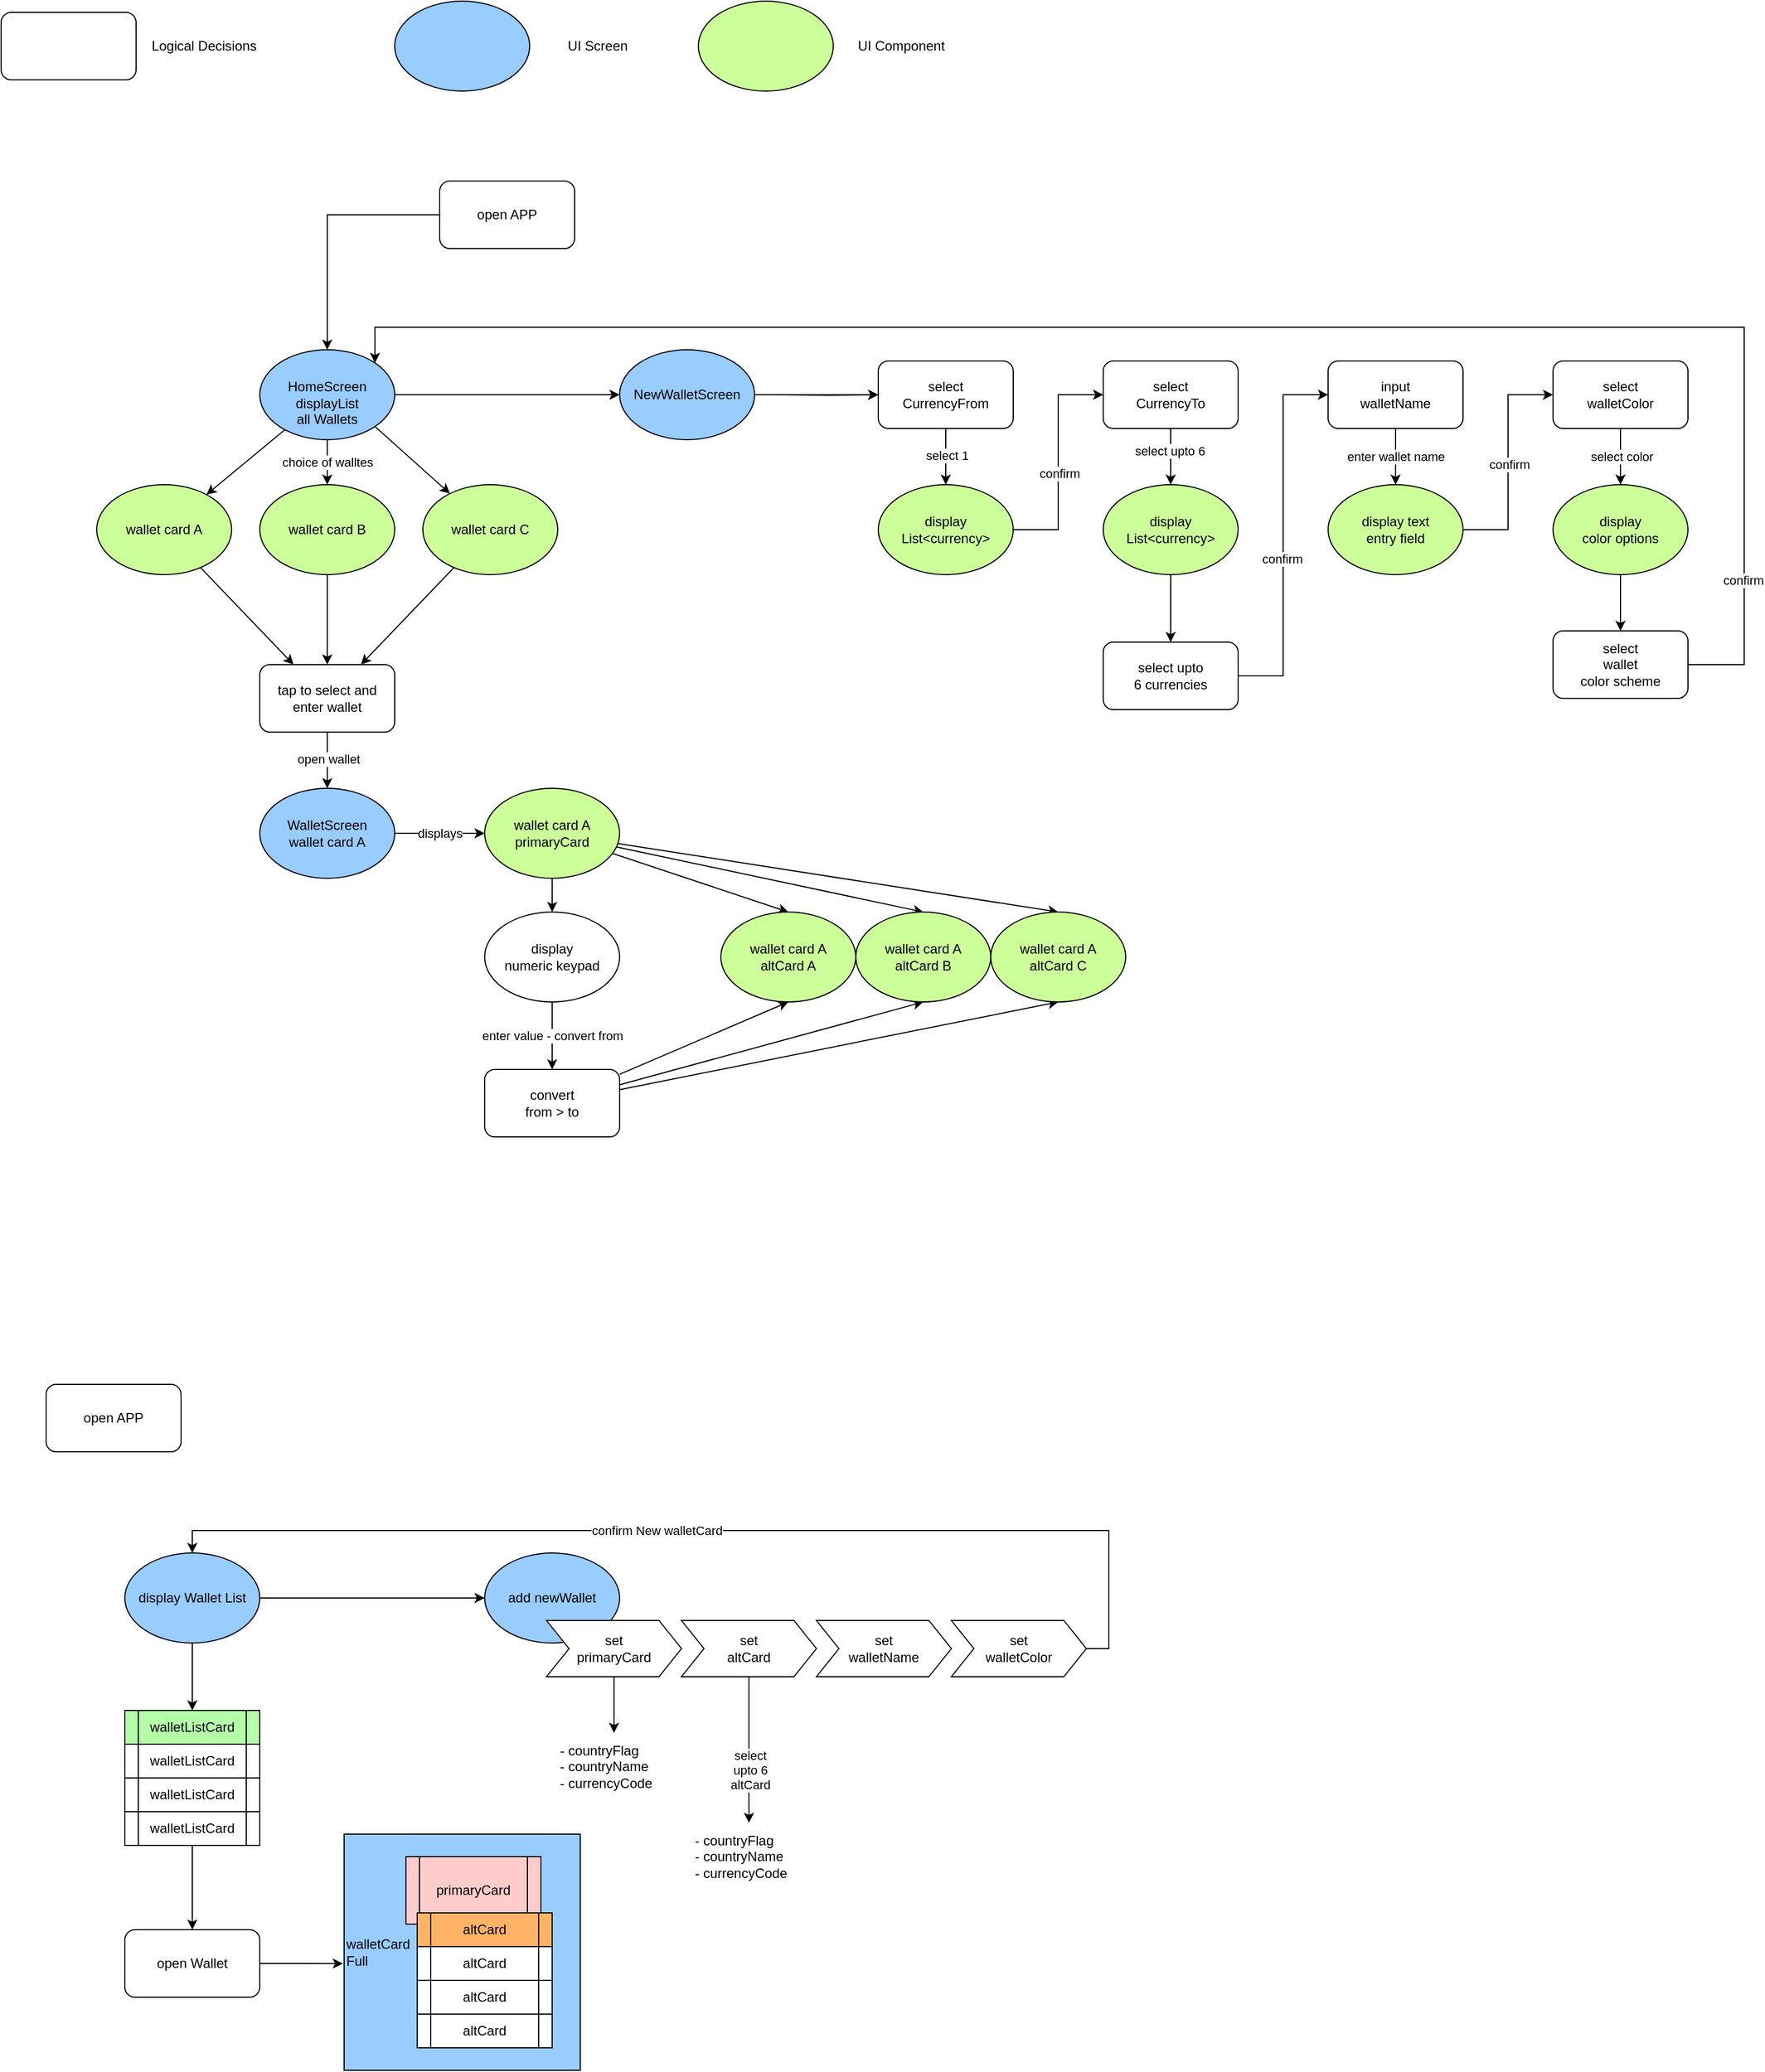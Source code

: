 <mxfile version="15.7.0" type="github">
  <diagram id="C5RBs43oDa-KdzZeNtuy" name="Page-1">
    <mxGraphModel dx="1279" dy="768" grid="1" gridSize="10" guides="1" tooltips="1" connect="1" arrows="1" fold="1" page="1" pageScale="1" pageWidth="1654" pageHeight="1169" math="0" shadow="0">
      <root>
        <mxCell id="WIyWlLk6GJQsqaUBKTNV-0" />
        <mxCell id="WIyWlLk6GJQsqaUBKTNV-1" parent="WIyWlLk6GJQsqaUBKTNV-0" />
        <mxCell id="PYnlJR85cqrQ8jzhMH3u-26" value="&lt;div align=&quot;center&quot;&gt;add newWallet&lt;/div&gt;" style="ellipse;whiteSpace=wrap;html=1;fillColor=#99CCFF;align=center;" vertex="1" parent="WIyWlLk6GJQsqaUBKTNV-1">
          <mxGeometry x="470" y="1410" width="120" height="80" as="geometry" />
        </mxCell>
        <mxCell id="PYnlJR85cqrQ8jzhMH3u-14" value="&lt;div align=&quot;left&quot;&gt;walletCard&lt;/div&gt;Full" style="rounded=0;whiteSpace=wrap;html=1;align=left;fillColor=#99CCFF;" vertex="1" parent="WIyWlLk6GJQsqaUBKTNV-1">
          <mxGeometry x="345" y="1660" width="210" height="210" as="geometry" />
        </mxCell>
        <mxCell id="bUmuCnkTtCqIRELtBbXz-1" value="" style="ellipse;whiteSpace=wrap;html=1;fillColor=#99CCFF;" parent="WIyWlLk6GJQsqaUBKTNV-1" vertex="1">
          <mxGeometry x="390" y="30" width="120" height="80" as="geometry" />
        </mxCell>
        <mxCell id="bUmuCnkTtCqIRELtBbXz-2" value="Logical Decisions" style="text;html=1;align=center;verticalAlign=middle;resizable=0;points=[];autosize=1;strokeColor=none;fillColor=none;" parent="WIyWlLk6GJQsqaUBKTNV-1" vertex="1">
          <mxGeometry x="165" y="60" width="110" height="20" as="geometry" />
        </mxCell>
        <mxCell id="bUmuCnkTtCqIRELtBbXz-3" value="UI Screen" style="text;html=1;align=center;verticalAlign=middle;resizable=0;points=[];autosize=1;strokeColor=none;fillColor=none;" parent="WIyWlLk6GJQsqaUBKTNV-1" vertex="1">
          <mxGeometry x="535" y="60" width="70" height="20" as="geometry" />
        </mxCell>
        <mxCell id="bUmuCnkTtCqIRELtBbXz-44" value="" style="rounded=1;whiteSpace=wrap;html=1;" parent="WIyWlLk6GJQsqaUBKTNV-1" vertex="1">
          <mxGeometry x="40" y="40" width="120" height="60" as="geometry" />
        </mxCell>
        <mxCell id="eP995ulbHq9WS8gDX0PH-6" style="edgeStyle=none;rounded=0;orthogonalLoop=1;jettySize=auto;html=1;" parent="WIyWlLk6GJQsqaUBKTNV-1" source="nm4fV4JeuhOYRiYcyH4O-1" target="nm4fV4JeuhOYRiYcyH4O-52" edge="1">
          <mxGeometry relative="1" as="geometry" />
        </mxCell>
        <mxCell id="eP995ulbHq9WS8gDX0PH-7" value="choice of walltes" style="edgeStyle=none;rounded=0;orthogonalLoop=1;jettySize=auto;html=1;" parent="WIyWlLk6GJQsqaUBKTNV-1" source="nm4fV4JeuhOYRiYcyH4O-1" target="eP995ulbHq9WS8gDX0PH-1" edge="1">
          <mxGeometry relative="1" as="geometry" />
        </mxCell>
        <mxCell id="eP995ulbHq9WS8gDX0PH-8" style="edgeStyle=none;rounded=0;orthogonalLoop=1;jettySize=auto;html=1;exitX=1;exitY=1;exitDx=0;exitDy=0;" parent="WIyWlLk6GJQsqaUBKTNV-1" source="nm4fV4JeuhOYRiYcyH4O-1" target="eP995ulbHq9WS8gDX0PH-0" edge="1">
          <mxGeometry relative="1" as="geometry" />
        </mxCell>
        <mxCell id="eP995ulbHq9WS8gDX0PH-27" style="edgeStyle=none;rounded=0;orthogonalLoop=1;jettySize=auto;html=1;" parent="WIyWlLk6GJQsqaUBKTNV-1" source="nm4fV4JeuhOYRiYcyH4O-1" target="eP995ulbHq9WS8gDX0PH-25" edge="1">
          <mxGeometry relative="1" as="geometry" />
        </mxCell>
        <mxCell id="nm4fV4JeuhOYRiYcyH4O-1" value="&lt;div&gt;&lt;br&gt;&lt;/div&gt;&lt;div&gt;HomeScreen&lt;br&gt;&lt;/div&gt;&lt;div&gt;displayList&lt;/div&gt;&lt;div&gt;all Wallets&lt;br&gt;&lt;/div&gt;" style="ellipse;whiteSpace=wrap;html=1;fillColor=#99CCFF;" parent="WIyWlLk6GJQsqaUBKTNV-1" vertex="1">
          <mxGeometry x="270" y="340" width="120" height="80" as="geometry" />
        </mxCell>
        <mxCell id="nm4fV4JeuhOYRiYcyH4O-31" value="" style="edgeStyle=orthogonalEdgeStyle;rounded=0;orthogonalLoop=1;jettySize=auto;html=1;" parent="WIyWlLk6GJQsqaUBKTNV-1" target="nm4fV4JeuhOYRiYcyH4O-3" edge="1">
          <mxGeometry relative="1" as="geometry">
            <mxPoint x="730" y="380" as="sourcePoint" />
          </mxGeometry>
        </mxCell>
        <mxCell id="nm4fV4JeuhOYRiYcyH4O-3" value="&lt;div&gt;select&lt;/div&gt;&lt;div&gt;CurrencyFrom&lt;/div&gt;" style="rounded=1;whiteSpace=wrap;html=1;" parent="WIyWlLk6GJQsqaUBKTNV-1" vertex="1">
          <mxGeometry x="820" y="350" width="120" height="60" as="geometry" />
        </mxCell>
        <mxCell id="nm4fV4JeuhOYRiYcyH4O-25" value="enter wallet name" style="edgeStyle=orthogonalEdgeStyle;rounded=0;orthogonalLoop=1;jettySize=auto;html=1;entryX=0.5;entryY=0;entryDx=0;entryDy=0;" parent="WIyWlLk6GJQsqaUBKTNV-1" source="nm4fV4JeuhOYRiYcyH4O-4" target="nm4fV4JeuhOYRiYcyH4O-24" edge="1">
          <mxGeometry relative="1" as="geometry" />
        </mxCell>
        <mxCell id="nm4fV4JeuhOYRiYcyH4O-4" value="&lt;div&gt;input&lt;/div&gt;&lt;div&gt;walletName&lt;br&gt;&lt;/div&gt;" style="rounded=1;whiteSpace=wrap;html=1;" parent="WIyWlLk6GJQsqaUBKTNV-1" vertex="1">
          <mxGeometry x="1220" y="350" width="120" height="60" as="geometry" />
        </mxCell>
        <mxCell id="nm4fV4JeuhOYRiYcyH4O-18" style="edgeStyle=orthogonalEdgeStyle;rounded=0;orthogonalLoop=1;jettySize=auto;html=1;entryX=0.5;entryY=0;entryDx=0;entryDy=0;" parent="WIyWlLk6GJQsqaUBKTNV-1" source="nm4fV4JeuhOYRiYcyH4O-5" target="nm4fV4JeuhOYRiYcyH4O-14" edge="1">
          <mxGeometry relative="1" as="geometry" />
        </mxCell>
        <mxCell id="nm4fV4JeuhOYRiYcyH4O-19" value="select upto 6" style="edgeLabel;html=1;align=center;verticalAlign=middle;resizable=0;points=[];" parent="nm4fV4JeuhOYRiYcyH4O-18" vertex="1" connectable="0">
          <mxGeometry x="-0.202" y="-1" relative="1" as="geometry">
            <mxPoint as="offset" />
          </mxGeometry>
        </mxCell>
        <mxCell id="nm4fV4JeuhOYRiYcyH4O-5" value="&lt;div&gt;select&lt;/div&gt;&lt;div&gt;CurrencyTo&lt;/div&gt;" style="rounded=1;whiteSpace=wrap;html=1;" parent="WIyWlLk6GJQsqaUBKTNV-1" vertex="1">
          <mxGeometry x="1020" y="350" width="120" height="60" as="geometry" />
        </mxCell>
        <mxCell id="nm4fV4JeuhOYRiYcyH4O-28" style="edgeStyle=orthogonalEdgeStyle;rounded=0;orthogonalLoop=1;jettySize=auto;html=1;entryX=0.5;entryY=0;entryDx=0;entryDy=0;" parent="WIyWlLk6GJQsqaUBKTNV-1" source="nm4fV4JeuhOYRiYcyH4O-8" target="nm4fV4JeuhOYRiYcyH4O-27" edge="1">
          <mxGeometry relative="1" as="geometry" />
        </mxCell>
        <mxCell id="nm4fV4JeuhOYRiYcyH4O-30" value="select color" style="edgeLabel;html=1;align=center;verticalAlign=middle;resizable=0;points=[];" parent="nm4fV4JeuhOYRiYcyH4O-28" vertex="1" connectable="0">
          <mxGeometry x="-0.017" y="1" relative="1" as="geometry">
            <mxPoint as="offset" />
          </mxGeometry>
        </mxCell>
        <mxCell id="nm4fV4JeuhOYRiYcyH4O-33" style="edgeStyle=orthogonalEdgeStyle;rounded=0;orthogonalLoop=1;jettySize=auto;html=1;entryX=1;entryY=0;entryDx=0;entryDy=0;exitX=1;exitY=0.5;exitDx=0;exitDy=0;" parent="WIyWlLk6GJQsqaUBKTNV-1" source="eP995ulbHq9WS8gDX0PH-32" target="nm4fV4JeuhOYRiYcyH4O-1" edge="1">
          <mxGeometry relative="1" as="geometry">
            <Array as="points">
              <mxPoint x="1590" y="620" />
              <mxPoint x="1590" y="320" />
              <mxPoint x="372" y="320" />
            </Array>
          </mxGeometry>
        </mxCell>
        <mxCell id="nm4fV4JeuhOYRiYcyH4O-50" value="confirm" style="edgeLabel;html=1;align=center;verticalAlign=middle;resizable=0;points=[];fillColor=none;" parent="nm4fV4JeuhOYRiYcyH4O-33" vertex="1" connectable="0">
          <mxGeometry x="-0.843" y="1" relative="1" as="geometry">
            <mxPoint as="offset" />
          </mxGeometry>
        </mxCell>
        <mxCell id="nm4fV4JeuhOYRiYcyH4O-8" value="&lt;div&gt;select&lt;/div&gt;&lt;div&gt;walletColor&lt;br&gt;&lt;/div&gt;" style="rounded=1;whiteSpace=wrap;html=1;" parent="WIyWlLk6GJQsqaUBKTNV-1" vertex="1">
          <mxGeometry x="1420" y="350" width="120" height="60" as="geometry" />
        </mxCell>
        <mxCell id="nm4fV4JeuhOYRiYcyH4O-9" value="" style="endArrow=classic;html=1;rounded=0;exitX=1;exitY=0.5;exitDx=0;exitDy=0;entryX=0;entryY=0.5;entryDx=0;entryDy=0;startArrow=none;" parent="WIyWlLk6GJQsqaUBKTNV-1" source="eP995ulbHq9WS8gDX0PH-25" target="nm4fV4JeuhOYRiYcyH4O-3" edge="1">
          <mxGeometry width="50" height="50" relative="1" as="geometry">
            <mxPoint x="610" y="380" as="sourcePoint" />
            <mxPoint x="1300" y="530" as="targetPoint" />
          </mxGeometry>
        </mxCell>
        <mxCell id="nm4fV4JeuhOYRiYcyH4O-21" style="edgeStyle=orthogonalEdgeStyle;rounded=0;orthogonalLoop=1;jettySize=auto;html=1;entryX=0;entryY=0.5;entryDx=0;entryDy=0;" parent="WIyWlLk6GJQsqaUBKTNV-1" source="nm4fV4JeuhOYRiYcyH4O-10" target="nm4fV4JeuhOYRiYcyH4O-5" edge="1">
          <mxGeometry relative="1" as="geometry" />
        </mxCell>
        <mxCell id="nm4fV4JeuhOYRiYcyH4O-22" value="confirm" style="edgeLabel;html=1;align=center;verticalAlign=middle;resizable=0;points=[];" parent="nm4fV4JeuhOYRiYcyH4O-21" vertex="1" connectable="0">
          <mxGeometry x="-0.095" y="-1" relative="1" as="geometry">
            <mxPoint as="offset" />
          </mxGeometry>
        </mxCell>
        <mxCell id="nm4fV4JeuhOYRiYcyH4O-10" value="&lt;div&gt;display List&amp;lt;currency&amp;gt;&lt;/div&gt;" style="ellipse;whiteSpace=wrap;html=1;fillColor=#CCFF99;" parent="WIyWlLk6GJQsqaUBKTNV-1" vertex="1">
          <mxGeometry x="820" y="460" width="120" height="80" as="geometry" />
        </mxCell>
        <mxCell id="nm4fV4JeuhOYRiYcyH4O-11" value="" style="endArrow=classic;html=1;rounded=0;exitX=0.5;exitY=1;exitDx=0;exitDy=0;" parent="WIyWlLk6GJQsqaUBKTNV-1" source="nm4fV4JeuhOYRiYcyH4O-3" target="nm4fV4JeuhOYRiYcyH4O-10" edge="1">
          <mxGeometry width="50" height="50" relative="1" as="geometry">
            <mxPoint x="750" y="500" as="sourcePoint" />
            <mxPoint x="800" y="450" as="targetPoint" />
          </mxGeometry>
        </mxCell>
        <mxCell id="nm4fV4JeuhOYRiYcyH4O-15" value="select 1" style="edgeLabel;html=1;align=center;verticalAlign=middle;resizable=0;points=[];" parent="nm4fV4JeuhOYRiYcyH4O-11" vertex="1" connectable="0">
          <mxGeometry x="-0.05" y="1" relative="1" as="geometry">
            <mxPoint as="offset" />
          </mxGeometry>
        </mxCell>
        <mxCell id="nm4fV4JeuhOYRiYcyH4O-20" style="edgeStyle=orthogonalEdgeStyle;rounded=0;orthogonalLoop=1;jettySize=auto;html=1;entryX=0;entryY=0.5;entryDx=0;entryDy=0;exitX=1;exitY=0.5;exitDx=0;exitDy=0;" parent="WIyWlLk6GJQsqaUBKTNV-1" source="eP995ulbHq9WS8gDX0PH-30" target="nm4fV4JeuhOYRiYcyH4O-4" edge="1">
          <mxGeometry relative="1" as="geometry" />
        </mxCell>
        <mxCell id="nm4fV4JeuhOYRiYcyH4O-23" value="confirm" style="edgeLabel;html=1;align=center;verticalAlign=middle;resizable=0;points=[];fillColor=#CCFF99;" parent="nm4fV4JeuhOYRiYcyH4O-20" vertex="1" connectable="0">
          <mxGeometry x="-0.123" y="1" relative="1" as="geometry">
            <mxPoint as="offset" />
          </mxGeometry>
        </mxCell>
        <mxCell id="eP995ulbHq9WS8gDX0PH-31" style="edgeStyle=none;rounded=0;orthogonalLoop=1;jettySize=auto;html=1;entryX=0.5;entryY=0;entryDx=0;entryDy=0;" parent="WIyWlLk6GJQsqaUBKTNV-1" source="nm4fV4JeuhOYRiYcyH4O-14" target="eP995ulbHq9WS8gDX0PH-30" edge="1">
          <mxGeometry relative="1" as="geometry" />
        </mxCell>
        <mxCell id="nm4fV4JeuhOYRiYcyH4O-14" value="display List&amp;lt;currency&amp;gt;" style="ellipse;whiteSpace=wrap;html=1;fillColor=#CCFF99;" parent="WIyWlLk6GJQsqaUBKTNV-1" vertex="1">
          <mxGeometry x="1020" y="460" width="120" height="80" as="geometry" />
        </mxCell>
        <mxCell id="nm4fV4JeuhOYRiYcyH4O-26" style="edgeStyle=orthogonalEdgeStyle;rounded=0;orthogonalLoop=1;jettySize=auto;html=1;entryX=0;entryY=0.5;entryDx=0;entryDy=0;" parent="WIyWlLk6GJQsqaUBKTNV-1" source="nm4fV4JeuhOYRiYcyH4O-24" target="nm4fV4JeuhOYRiYcyH4O-8" edge="1">
          <mxGeometry relative="1" as="geometry" />
        </mxCell>
        <mxCell id="nm4fV4JeuhOYRiYcyH4O-29" value="confirm" style="edgeLabel;html=1;align=center;verticalAlign=middle;resizable=0;points=[];" parent="nm4fV4JeuhOYRiYcyH4O-26" vertex="1" connectable="0">
          <mxGeometry x="-0.017" y="-1" relative="1" as="geometry">
            <mxPoint as="offset" />
          </mxGeometry>
        </mxCell>
        <mxCell id="nm4fV4JeuhOYRiYcyH4O-24" value="&lt;div&gt;display text &lt;br&gt;&lt;/div&gt;&lt;div&gt;entry field&lt;/div&gt;" style="ellipse;whiteSpace=wrap;html=1;fillColor=#CCFF99;" parent="WIyWlLk6GJQsqaUBKTNV-1" vertex="1">
          <mxGeometry x="1220" y="460" width="120" height="80" as="geometry" />
        </mxCell>
        <mxCell id="eP995ulbHq9WS8gDX0PH-33" style="edgeStyle=none;rounded=0;orthogonalLoop=1;jettySize=auto;html=1;" parent="WIyWlLk6GJQsqaUBKTNV-1" source="nm4fV4JeuhOYRiYcyH4O-27" target="eP995ulbHq9WS8gDX0PH-32" edge="1">
          <mxGeometry relative="1" as="geometry" />
        </mxCell>
        <mxCell id="nm4fV4JeuhOYRiYcyH4O-27" value="&lt;div&gt;display &lt;br&gt;&lt;/div&gt;&lt;div&gt;color options&lt;br&gt;&lt;/div&gt;" style="ellipse;whiteSpace=wrap;html=1;fillColor=#CCFF99;" parent="WIyWlLk6GJQsqaUBKTNV-1" vertex="1">
          <mxGeometry x="1420" y="460" width="120" height="80" as="geometry" />
        </mxCell>
        <mxCell id="eP995ulbHq9WS8gDX0PH-21" value="enter value - convert from" style="edgeStyle=none;rounded=0;orthogonalLoop=1;jettySize=auto;html=1;entryX=0.5;entryY=0;entryDx=0;entryDy=0;" parent="WIyWlLk6GJQsqaUBKTNV-1" source="nm4fV4JeuhOYRiYcyH4O-39" target="nm4fV4JeuhOYRiYcyH4O-41" edge="1">
          <mxGeometry relative="1" as="geometry" />
        </mxCell>
        <mxCell id="nm4fV4JeuhOYRiYcyH4O-39" value="&lt;div&gt;display&lt;/div&gt;&lt;div&gt;numeric keypad&lt;br&gt;&lt;/div&gt;" style="ellipse;whiteSpace=wrap;html=1;" parent="WIyWlLk6GJQsqaUBKTNV-1" vertex="1">
          <mxGeometry x="470" y="840" width="120" height="80" as="geometry" />
        </mxCell>
        <mxCell id="eP995ulbHq9WS8gDX0PH-22" style="edgeStyle=none;rounded=0;orthogonalLoop=1;jettySize=auto;html=1;entryX=0.5;entryY=1;entryDx=0;entryDy=0;" parent="WIyWlLk6GJQsqaUBKTNV-1" source="nm4fV4JeuhOYRiYcyH4O-41" target="eP995ulbHq9WS8gDX0PH-13" edge="1">
          <mxGeometry relative="1" as="geometry" />
        </mxCell>
        <mxCell id="eP995ulbHq9WS8gDX0PH-23" style="edgeStyle=none;rounded=0;orthogonalLoop=1;jettySize=auto;html=1;entryX=0.5;entryY=1;entryDx=0;entryDy=0;" parent="WIyWlLk6GJQsqaUBKTNV-1" source="nm4fV4JeuhOYRiYcyH4O-41" target="eP995ulbHq9WS8gDX0PH-14" edge="1">
          <mxGeometry relative="1" as="geometry" />
        </mxCell>
        <mxCell id="eP995ulbHq9WS8gDX0PH-24" style="edgeStyle=none;rounded=0;orthogonalLoop=1;jettySize=auto;html=1;entryX=0.5;entryY=1;entryDx=0;entryDy=0;" parent="WIyWlLk6GJQsqaUBKTNV-1" source="nm4fV4JeuhOYRiYcyH4O-41" target="eP995ulbHq9WS8gDX0PH-15" edge="1">
          <mxGeometry relative="1" as="geometry" />
        </mxCell>
        <mxCell id="nm4fV4JeuhOYRiYcyH4O-41" value="&lt;div&gt;convert &lt;br&gt;&lt;/div&gt;&lt;div&gt;from &amp;gt; to&lt;br&gt;&lt;/div&gt;" style="rounded=1;whiteSpace=wrap;html=1;" parent="WIyWlLk6GJQsqaUBKTNV-1" vertex="1">
          <mxGeometry x="470" y="980" width="120" height="60" as="geometry" />
        </mxCell>
        <mxCell id="nm4fV4JeuhOYRiYcyH4O-47" style="edgeStyle=orthogonalEdgeStyle;rounded=0;orthogonalLoop=1;jettySize=auto;html=1;entryX=0.5;entryY=0;entryDx=0;entryDy=0;" parent="WIyWlLk6GJQsqaUBKTNV-1" source="nm4fV4JeuhOYRiYcyH4O-46" target="nm4fV4JeuhOYRiYcyH4O-1" edge="1">
          <mxGeometry relative="1" as="geometry" />
        </mxCell>
        <mxCell id="nm4fV4JeuhOYRiYcyH4O-46" value="open APP" style="rounded=1;whiteSpace=wrap;html=1;" parent="WIyWlLk6GJQsqaUBKTNV-1" vertex="1">
          <mxGeometry x="430" y="190" width="120" height="60" as="geometry" />
        </mxCell>
        <mxCell id="eP995ulbHq9WS8gDX0PH-3" style="rounded=0;orthogonalLoop=1;jettySize=auto;html=1;entryX=0.25;entryY=0;entryDx=0;entryDy=0;" parent="WIyWlLk6GJQsqaUBKTNV-1" source="nm4fV4JeuhOYRiYcyH4O-52" target="eP995ulbHq9WS8gDX0PH-2" edge="1">
          <mxGeometry relative="1" as="geometry" />
        </mxCell>
        <mxCell id="nm4fV4JeuhOYRiYcyH4O-52" value="wallet card A" style="ellipse;whiteSpace=wrap;html=1;fillColor=#CCFF99;" parent="WIyWlLk6GJQsqaUBKTNV-1" vertex="1">
          <mxGeometry x="125" y="460" width="120" height="80" as="geometry" />
        </mxCell>
        <mxCell id="eP995ulbHq9WS8gDX0PH-5" style="edgeStyle=none;rounded=0;orthogonalLoop=1;jettySize=auto;html=1;entryX=0.75;entryY=0;entryDx=0;entryDy=0;" parent="WIyWlLk6GJQsqaUBKTNV-1" source="eP995ulbHq9WS8gDX0PH-0" target="eP995ulbHq9WS8gDX0PH-2" edge="1">
          <mxGeometry relative="1" as="geometry" />
        </mxCell>
        <mxCell id="eP995ulbHq9WS8gDX0PH-0" value="wallet card C" style="ellipse;whiteSpace=wrap;html=1;fillColor=#CCFF99;" parent="WIyWlLk6GJQsqaUBKTNV-1" vertex="1">
          <mxGeometry x="415" y="460" width="120" height="80" as="geometry" />
        </mxCell>
        <mxCell id="eP995ulbHq9WS8gDX0PH-4" style="edgeStyle=none;rounded=0;orthogonalLoop=1;jettySize=auto;html=1;entryX=0.5;entryY=0;entryDx=0;entryDy=0;" parent="WIyWlLk6GJQsqaUBKTNV-1" source="eP995ulbHq9WS8gDX0PH-1" target="eP995ulbHq9WS8gDX0PH-2" edge="1">
          <mxGeometry relative="1" as="geometry">
            <mxPoint x="335" y="610" as="targetPoint" />
          </mxGeometry>
        </mxCell>
        <mxCell id="eP995ulbHq9WS8gDX0PH-1" value="wallet card B" style="ellipse;whiteSpace=wrap;html=1;fillColor=#CCFF99;" parent="WIyWlLk6GJQsqaUBKTNV-1" vertex="1">
          <mxGeometry x="270" y="460" width="120" height="80" as="geometry" />
        </mxCell>
        <mxCell id="eP995ulbHq9WS8gDX0PH-10" style="edgeStyle=none;rounded=0;orthogonalLoop=1;jettySize=auto;html=1;entryX=0.5;entryY=0;entryDx=0;entryDy=0;" parent="WIyWlLk6GJQsqaUBKTNV-1" source="eP995ulbHq9WS8gDX0PH-2" target="eP995ulbHq9WS8gDX0PH-9" edge="1">
          <mxGeometry relative="1" as="geometry" />
        </mxCell>
        <mxCell id="eP995ulbHq9WS8gDX0PH-11" value="open wallet" style="edgeLabel;html=1;align=center;verticalAlign=middle;resizable=0;points=[];" parent="eP995ulbHq9WS8gDX0PH-10" vertex="1" connectable="0">
          <mxGeometry x="-0.04" y="1" relative="1" as="geometry">
            <mxPoint as="offset" />
          </mxGeometry>
        </mxCell>
        <mxCell id="eP995ulbHq9WS8gDX0PH-2" value="tap to select and enter wallet" style="rounded=1;whiteSpace=wrap;html=1;" parent="WIyWlLk6GJQsqaUBKTNV-1" vertex="1">
          <mxGeometry x="270" y="620" width="120" height="60" as="geometry" />
        </mxCell>
        <mxCell id="eP995ulbHq9WS8gDX0PH-16" value="displays" style="edgeStyle=none;rounded=0;orthogonalLoop=1;jettySize=auto;html=1;entryX=0;entryY=0.5;entryDx=0;entryDy=0;" parent="WIyWlLk6GJQsqaUBKTNV-1" source="eP995ulbHq9WS8gDX0PH-9" target="eP995ulbHq9WS8gDX0PH-12" edge="1">
          <mxGeometry relative="1" as="geometry" />
        </mxCell>
        <mxCell id="eP995ulbHq9WS8gDX0PH-9" value="&lt;div&gt;WalletScreen&lt;br&gt;&lt;/div&gt;&lt;div&gt;wallet card A&lt;/div&gt;" style="ellipse;whiteSpace=wrap;html=1;fillColor=#99CCFF;" parent="WIyWlLk6GJQsqaUBKTNV-1" vertex="1">
          <mxGeometry x="270" y="730" width="120" height="80" as="geometry" />
        </mxCell>
        <mxCell id="eP995ulbHq9WS8gDX0PH-17" style="edgeStyle=none;rounded=0;orthogonalLoop=1;jettySize=auto;html=1;entryX=0.5;entryY=0;entryDx=0;entryDy=0;" parent="WIyWlLk6GJQsqaUBKTNV-1" source="eP995ulbHq9WS8gDX0PH-12" target="eP995ulbHq9WS8gDX0PH-13" edge="1">
          <mxGeometry relative="1" as="geometry" />
        </mxCell>
        <mxCell id="eP995ulbHq9WS8gDX0PH-18" style="edgeStyle=none;rounded=0;orthogonalLoop=1;jettySize=auto;html=1;entryX=0.5;entryY=0;entryDx=0;entryDy=0;" parent="WIyWlLk6GJQsqaUBKTNV-1" source="eP995ulbHq9WS8gDX0PH-12" target="eP995ulbHq9WS8gDX0PH-14" edge="1">
          <mxGeometry relative="1" as="geometry" />
        </mxCell>
        <mxCell id="eP995ulbHq9WS8gDX0PH-19" style="edgeStyle=none;rounded=0;orthogonalLoop=1;jettySize=auto;html=1;entryX=0.5;entryY=0;entryDx=0;entryDy=0;" parent="WIyWlLk6GJQsqaUBKTNV-1" source="eP995ulbHq9WS8gDX0PH-12" target="eP995ulbHq9WS8gDX0PH-15" edge="1">
          <mxGeometry relative="1" as="geometry" />
        </mxCell>
        <mxCell id="eP995ulbHq9WS8gDX0PH-20" style="edgeStyle=none;rounded=0;orthogonalLoop=1;jettySize=auto;html=1;entryX=0.5;entryY=0;entryDx=0;entryDy=0;" parent="WIyWlLk6GJQsqaUBKTNV-1" source="eP995ulbHq9WS8gDX0PH-12" target="nm4fV4JeuhOYRiYcyH4O-39" edge="1">
          <mxGeometry relative="1" as="geometry" />
        </mxCell>
        <mxCell id="eP995ulbHq9WS8gDX0PH-12" value="&lt;div&gt;wallet card A&lt;/div&gt;primaryCard" style="ellipse;whiteSpace=wrap;html=1;fillColor=#CCFF99;" parent="WIyWlLk6GJQsqaUBKTNV-1" vertex="1">
          <mxGeometry x="470" y="730" width="120" height="80" as="geometry" />
        </mxCell>
        <mxCell id="eP995ulbHq9WS8gDX0PH-13" value="&lt;div&gt;wallet card A&lt;/div&gt;altCard A" style="ellipse;whiteSpace=wrap;html=1;fillColor=#CCFF99;" parent="WIyWlLk6GJQsqaUBKTNV-1" vertex="1">
          <mxGeometry x="680" y="840" width="120" height="80" as="geometry" />
        </mxCell>
        <mxCell id="eP995ulbHq9WS8gDX0PH-14" value="&lt;div&gt;wallet card A&lt;/div&gt;altCard B" style="ellipse;whiteSpace=wrap;html=1;fillColor=#CCFF99;" parent="WIyWlLk6GJQsqaUBKTNV-1" vertex="1">
          <mxGeometry x="800" y="840" width="120" height="80" as="geometry" />
        </mxCell>
        <mxCell id="eP995ulbHq9WS8gDX0PH-15" value="&lt;div&gt;wallet card A&lt;/div&gt;altCard C" style="ellipse;whiteSpace=wrap;html=1;fillColor=#CCFF99;" parent="WIyWlLk6GJQsqaUBKTNV-1" vertex="1">
          <mxGeometry x="920" y="840" width="120" height="80" as="geometry" />
        </mxCell>
        <mxCell id="eP995ulbHq9WS8gDX0PH-25" value="NewWalletScreen" style="ellipse;whiteSpace=wrap;html=1;fillColor=#99CCFF;" parent="WIyWlLk6GJQsqaUBKTNV-1" vertex="1">
          <mxGeometry x="590" y="340" width="120" height="80" as="geometry" />
        </mxCell>
        <mxCell id="eP995ulbHq9WS8gDX0PH-28" value="" style="ellipse;whiteSpace=wrap;html=1;fillColor=#CCFF99;" parent="WIyWlLk6GJQsqaUBKTNV-1" vertex="1">
          <mxGeometry x="660" y="30" width="120" height="80" as="geometry" />
        </mxCell>
        <mxCell id="eP995ulbHq9WS8gDX0PH-29" value="UI Component" style="text;html=1;align=center;verticalAlign=middle;resizable=0;points=[];autosize=1;strokeColor=none;fillColor=none;" parent="WIyWlLk6GJQsqaUBKTNV-1" vertex="1">
          <mxGeometry x="795" y="60" width="90" height="20" as="geometry" />
        </mxCell>
        <mxCell id="eP995ulbHq9WS8gDX0PH-30" value="&lt;div&gt;select upto &lt;br&gt;&lt;/div&gt;&lt;div&gt;6 currencies&lt;br&gt;&lt;/div&gt;" style="rounded=1;whiteSpace=wrap;html=1;" parent="WIyWlLk6GJQsqaUBKTNV-1" vertex="1">
          <mxGeometry x="1020" y="600" width="120" height="60" as="geometry" />
        </mxCell>
        <mxCell id="eP995ulbHq9WS8gDX0PH-32" value="&lt;div&gt;select &lt;br&gt;&lt;/div&gt;wallet&lt;div&gt;color scheme&lt;br&gt;&lt;/div&gt;" style="rounded=1;whiteSpace=wrap;html=1;" parent="WIyWlLk6GJQsqaUBKTNV-1" vertex="1">
          <mxGeometry x="1420" y="590" width="120" height="60" as="geometry" />
        </mxCell>
        <mxCell id="PYnlJR85cqrQ8jzhMH3u-0" value="open APP" style="rounded=1;whiteSpace=wrap;html=1;" vertex="1" parent="WIyWlLk6GJQsqaUBKTNV-1">
          <mxGeometry x="80" y="1260" width="120" height="60" as="geometry" />
        </mxCell>
        <mxCell id="PYnlJR85cqrQ8jzhMH3u-22" style="edgeStyle=orthogonalEdgeStyle;rounded=0;orthogonalLoop=1;jettySize=auto;html=1;entryX=0;entryY=0.5;entryDx=0;entryDy=0;" edge="1" parent="WIyWlLk6GJQsqaUBKTNV-1" source="PYnlJR85cqrQ8jzhMH3u-1" target="PYnlJR85cqrQ8jzhMH3u-26">
          <mxGeometry relative="1" as="geometry">
            <mxPoint x="475" y="1450" as="targetPoint" />
          </mxGeometry>
        </mxCell>
        <mxCell id="PYnlJR85cqrQ8jzhMH3u-36" style="edgeStyle=orthogonalEdgeStyle;rounded=0;orthogonalLoop=1;jettySize=auto;html=1;" edge="1" parent="WIyWlLk6GJQsqaUBKTNV-1" source="PYnlJR85cqrQ8jzhMH3u-1" target="PYnlJR85cqrQ8jzhMH3u-28">
          <mxGeometry relative="1" as="geometry" />
        </mxCell>
        <mxCell id="PYnlJR85cqrQ8jzhMH3u-1" value="display Wallet List" style="ellipse;whiteSpace=wrap;html=1;fillColor=#99CCFF;" vertex="1" parent="WIyWlLk6GJQsqaUBKTNV-1">
          <mxGeometry x="150" y="1410" width="120" height="80" as="geometry" />
        </mxCell>
        <mxCell id="PYnlJR85cqrQ8jzhMH3u-21" style="edgeStyle=orthogonalEdgeStyle;rounded=0;orthogonalLoop=1;jettySize=auto;html=1;entryX=-0.005;entryY=0.548;entryDx=0;entryDy=0;entryPerimeter=0;" edge="1" parent="WIyWlLk6GJQsqaUBKTNV-1" source="PYnlJR85cqrQ8jzhMH3u-2" target="PYnlJR85cqrQ8jzhMH3u-14">
          <mxGeometry relative="1" as="geometry" />
        </mxCell>
        <mxCell id="PYnlJR85cqrQ8jzhMH3u-2" value="open Wallet" style="rounded=1;whiteSpace=wrap;html=1;" vertex="1" parent="WIyWlLk6GJQsqaUBKTNV-1">
          <mxGeometry x="150" y="1745" width="120" height="60" as="geometry" />
        </mxCell>
        <mxCell id="PYnlJR85cqrQ8jzhMH3u-5" value="primaryCard" style="shape=process;whiteSpace=wrap;html=1;backgroundOutline=1;fillColor=#FFCCCC;" vertex="1" parent="WIyWlLk6GJQsqaUBKTNV-1">
          <mxGeometry x="400" y="1680" width="120" height="60" as="geometry" />
        </mxCell>
        <mxCell id="PYnlJR85cqrQ8jzhMH3u-6" value="altCard" style="shape=process;whiteSpace=wrap;html=1;backgroundOutline=1;" vertex="1" parent="WIyWlLk6GJQsqaUBKTNV-1">
          <mxGeometry x="410" y="1760" width="120" height="30" as="geometry" />
        </mxCell>
        <mxCell id="PYnlJR85cqrQ8jzhMH3u-7" value="altCard" style="shape=process;whiteSpace=wrap;html=1;backgroundOutline=1;fillColor=#FFB366;" vertex="1" parent="WIyWlLk6GJQsqaUBKTNV-1">
          <mxGeometry x="410" y="1730" width="120" height="30" as="geometry" />
        </mxCell>
        <mxCell id="PYnlJR85cqrQ8jzhMH3u-8" value="altCard" style="shape=process;whiteSpace=wrap;html=1;backgroundOutline=1;" vertex="1" parent="WIyWlLk6GJQsqaUBKTNV-1">
          <mxGeometry x="410" y="1820" width="120" height="30" as="geometry" />
        </mxCell>
        <mxCell id="PYnlJR85cqrQ8jzhMH3u-9" value="altCard" style="shape=process;whiteSpace=wrap;html=1;backgroundOutline=1;" vertex="1" parent="WIyWlLk6GJQsqaUBKTNV-1">
          <mxGeometry x="410" y="1790" width="120" height="30" as="geometry" />
        </mxCell>
        <mxCell id="PYnlJR85cqrQ8jzhMH3u-18" style="edgeStyle=orthogonalEdgeStyle;rounded=0;orthogonalLoop=1;jettySize=auto;html=1;" edge="1" parent="WIyWlLk6GJQsqaUBKTNV-1" source="PYnlJR85cqrQ8jzhMH3u-10" target="PYnlJR85cqrQ8jzhMH3u-17">
          <mxGeometry relative="1" as="geometry" />
        </mxCell>
        <mxCell id="PYnlJR85cqrQ8jzhMH3u-19" value="&lt;div&gt;select&lt;/div&gt;&lt;div&gt;upto 6&lt;/div&gt;&lt;div&gt;altCard&lt;/div&gt;" style="edgeLabel;html=1;align=center;verticalAlign=middle;resizable=0;points=[];" vertex="1" connectable="0" parent="PYnlJR85cqrQ8jzhMH3u-18">
          <mxGeometry x="0.267" y="1" relative="1" as="geometry">
            <mxPoint as="offset" />
          </mxGeometry>
        </mxCell>
        <mxCell id="PYnlJR85cqrQ8jzhMH3u-10" value="&lt;div&gt;set &lt;br&gt;&lt;/div&gt;&lt;div&gt;altCard&lt;/div&gt;" style="shape=step;perimeter=stepPerimeter;whiteSpace=wrap;html=1;fixedSize=1;" vertex="1" parent="WIyWlLk6GJQsqaUBKTNV-1">
          <mxGeometry x="645" y="1470" width="120" height="50" as="geometry" />
        </mxCell>
        <mxCell id="PYnlJR85cqrQ8jzhMH3u-16" style="edgeStyle=orthogonalEdgeStyle;rounded=0;orthogonalLoop=1;jettySize=auto;html=1;" edge="1" parent="WIyWlLk6GJQsqaUBKTNV-1" source="PYnlJR85cqrQ8jzhMH3u-11" target="PYnlJR85cqrQ8jzhMH3u-15">
          <mxGeometry relative="1" as="geometry" />
        </mxCell>
        <mxCell id="PYnlJR85cqrQ8jzhMH3u-11" value="&lt;div&gt;set &lt;br&gt;&lt;/div&gt;&lt;div&gt;primaryCard&lt;/div&gt;" style="shape=step;perimeter=stepPerimeter;whiteSpace=wrap;html=1;fixedSize=1;" vertex="1" parent="WIyWlLk6GJQsqaUBKTNV-1">
          <mxGeometry x="525" y="1470" width="120" height="50" as="geometry" />
        </mxCell>
        <mxCell id="PYnlJR85cqrQ8jzhMH3u-12" value="&lt;div&gt;set &lt;br&gt;&lt;/div&gt;&lt;div&gt;walletName&lt;/div&gt;" style="shape=step;perimeter=stepPerimeter;whiteSpace=wrap;html=1;fixedSize=1;" vertex="1" parent="WIyWlLk6GJQsqaUBKTNV-1">
          <mxGeometry x="765" y="1470" width="120" height="50" as="geometry" />
        </mxCell>
        <mxCell id="PYnlJR85cqrQ8jzhMH3u-23" style="edgeStyle=orthogonalEdgeStyle;rounded=0;orthogonalLoop=1;jettySize=auto;html=1;entryX=0.5;entryY=0;entryDx=0;entryDy=0;exitX=1;exitY=0.5;exitDx=0;exitDy=0;" edge="1" parent="WIyWlLk6GJQsqaUBKTNV-1" source="PYnlJR85cqrQ8jzhMH3u-13" target="PYnlJR85cqrQ8jzhMH3u-1">
          <mxGeometry relative="1" as="geometry" />
        </mxCell>
        <mxCell id="PYnlJR85cqrQ8jzhMH3u-24" value="confirm New walletCard" style="edgeLabel;html=1;align=center;verticalAlign=middle;resizable=0;points=[];" vertex="1" connectable="0" parent="PYnlJR85cqrQ8jzhMH3u-23">
          <mxGeometry x="0.098" relative="1" as="geometry">
            <mxPoint as="offset" />
          </mxGeometry>
        </mxCell>
        <mxCell id="PYnlJR85cqrQ8jzhMH3u-13" value="&lt;div&gt;set &lt;br&gt;&lt;/div&gt;&lt;div&gt;walletColor&lt;/div&gt;" style="shape=step;perimeter=stepPerimeter;whiteSpace=wrap;html=1;fixedSize=1;" vertex="1" parent="WIyWlLk6GJQsqaUBKTNV-1">
          <mxGeometry x="885" y="1470" width="120" height="50" as="geometry" />
        </mxCell>
        <mxCell id="PYnlJR85cqrQ8jzhMH3u-15" value="&lt;div&gt;- countryFlag&lt;/div&gt;&lt;div&gt;- countryName&lt;/div&gt;&lt;div&gt;- currencyCode&lt;/div&gt;" style="text;html=1;strokeColor=none;fillColor=none;align=left;verticalAlign=middle;whiteSpace=wrap;rounded=0;" vertex="1" parent="WIyWlLk6GJQsqaUBKTNV-1">
          <mxGeometry x="535" y="1570" width="100" height="60" as="geometry" />
        </mxCell>
        <mxCell id="PYnlJR85cqrQ8jzhMH3u-17" value="&lt;div&gt;- countryFlag&lt;/div&gt;&lt;div&gt;- countryName&lt;/div&gt;&lt;div&gt;- currencyCode&lt;/div&gt;" style="text;html=1;strokeColor=none;fillColor=none;align=left;verticalAlign=middle;whiteSpace=wrap;rounded=0;" vertex="1" parent="WIyWlLk6GJQsqaUBKTNV-1">
          <mxGeometry x="655" y="1650" width="100" height="60" as="geometry" />
        </mxCell>
        <mxCell id="PYnlJR85cqrQ8jzhMH3u-33" value="" style="group" vertex="1" connectable="0" parent="WIyWlLk6GJQsqaUBKTNV-1">
          <mxGeometry x="150" y="1550" width="120" height="120" as="geometry" />
        </mxCell>
        <mxCell id="PYnlJR85cqrQ8jzhMH3u-28" value="walletListCard" style="shape=process;whiteSpace=wrap;html=1;backgroundOutline=1;fillColor=#B4FFA8;align=center;" vertex="1" parent="PYnlJR85cqrQ8jzhMH3u-33">
          <mxGeometry width="120" height="30" as="geometry" />
        </mxCell>
        <mxCell id="PYnlJR85cqrQ8jzhMH3u-30" value="walletListCard" style="shape=process;whiteSpace=wrap;html=1;backgroundOutline=1;fillColor=#FFFFFF;align=center;" vertex="1" parent="PYnlJR85cqrQ8jzhMH3u-33">
          <mxGeometry y="30" width="120" height="30" as="geometry" />
        </mxCell>
        <mxCell id="PYnlJR85cqrQ8jzhMH3u-31" value="walletListCard" style="shape=process;whiteSpace=wrap;html=1;backgroundOutline=1;fillColor=#FFFFFF;align=center;" vertex="1" parent="PYnlJR85cqrQ8jzhMH3u-33">
          <mxGeometry y="60" width="120" height="30" as="geometry" />
        </mxCell>
        <mxCell id="PYnlJR85cqrQ8jzhMH3u-32" value="walletListCard" style="shape=process;whiteSpace=wrap;html=1;backgroundOutline=1;fillColor=#FFFFFF;align=center;" vertex="1" parent="PYnlJR85cqrQ8jzhMH3u-33">
          <mxGeometry y="90" width="120" height="30" as="geometry" />
        </mxCell>
        <mxCell id="PYnlJR85cqrQ8jzhMH3u-35" style="edgeStyle=orthogonalEdgeStyle;rounded=0;orthogonalLoop=1;jettySize=auto;html=1;entryX=0.5;entryY=0;entryDx=0;entryDy=0;" edge="1" parent="WIyWlLk6GJQsqaUBKTNV-1" source="PYnlJR85cqrQ8jzhMH3u-32" target="PYnlJR85cqrQ8jzhMH3u-2">
          <mxGeometry relative="1" as="geometry" />
        </mxCell>
      </root>
    </mxGraphModel>
  </diagram>
</mxfile>
